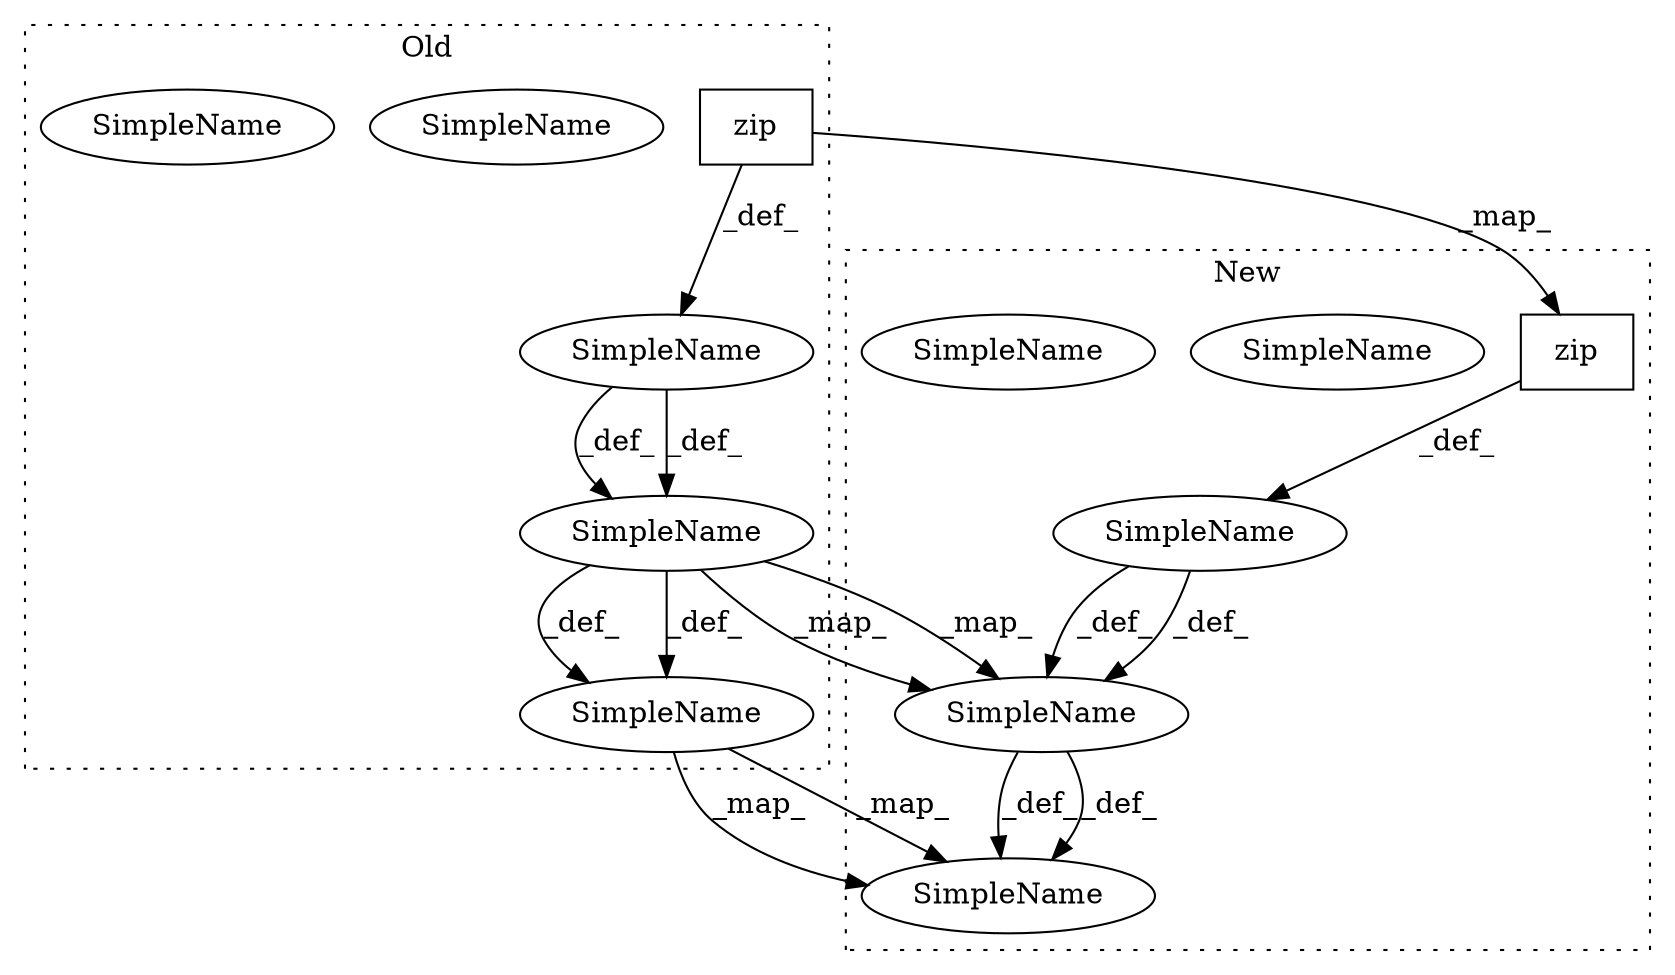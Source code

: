 digraph G {
subgraph cluster0 {
1 [label="zip" a="32" s="3914,3941" l="4,1" shape="box"];
3 [label="SimpleName" a="42" s="3884" l="12" shape="ellipse"];
6 [label="SimpleName" a="42" s="3884" l="12" shape="ellipse"];
8 [label="SimpleName" a="42" s="" l="" shape="ellipse"];
9 [label="SimpleName" a="42" s="3905" l="6" shape="ellipse"];
12 [label="SimpleName" a="42" s="3905" l="6" shape="ellipse"];
label = "Old";
style="dotted";
}
subgraph cluster1 {
2 [label="zip" a="32" s="4295,4322" l="4,1" shape="box"];
4 [label="SimpleName" a="42" s="4265" l="12" shape="ellipse"];
5 [label="SimpleName" a="42" s="4265" l="12" shape="ellipse"];
7 [label="SimpleName" a="42" s="" l="" shape="ellipse"];
10 [label="SimpleName" a="42" s="4286" l="6" shape="ellipse"];
11 [label="SimpleName" a="42" s="4286" l="6" shape="ellipse"];
label = "New";
style="dotted";
}
1 -> 8 [label="_def_"];
1 -> 2 [label="_map_"];
2 -> 7 [label="_def_"];
5 -> 11 [label="_def_"];
5 -> 11 [label="_def_"];
6 -> 5 [label="_map_"];
6 -> 12 [label="_def_"];
6 -> 5 [label="_map_"];
6 -> 12 [label="_def_"];
7 -> 5 [label="_def_"];
7 -> 5 [label="_def_"];
8 -> 6 [label="_def_"];
8 -> 6 [label="_def_"];
12 -> 11 [label="_map_"];
12 -> 11 [label="_map_"];
}
